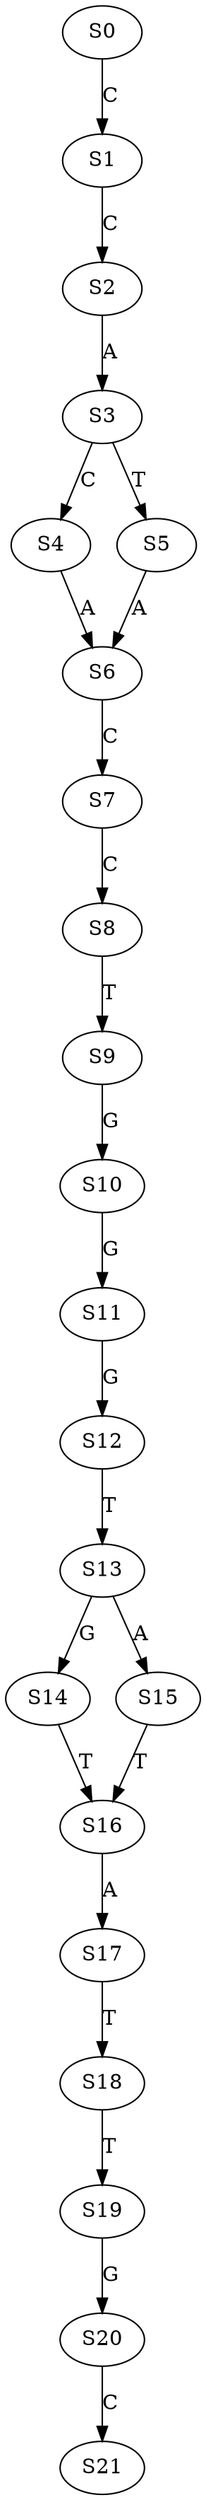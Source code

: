 strict digraph  {
	S0 -> S1 [ label = C ];
	S1 -> S2 [ label = C ];
	S2 -> S3 [ label = A ];
	S3 -> S4 [ label = C ];
	S3 -> S5 [ label = T ];
	S4 -> S6 [ label = A ];
	S5 -> S6 [ label = A ];
	S6 -> S7 [ label = C ];
	S7 -> S8 [ label = C ];
	S8 -> S9 [ label = T ];
	S9 -> S10 [ label = G ];
	S10 -> S11 [ label = G ];
	S11 -> S12 [ label = G ];
	S12 -> S13 [ label = T ];
	S13 -> S14 [ label = G ];
	S13 -> S15 [ label = A ];
	S14 -> S16 [ label = T ];
	S15 -> S16 [ label = T ];
	S16 -> S17 [ label = A ];
	S17 -> S18 [ label = T ];
	S18 -> S19 [ label = T ];
	S19 -> S20 [ label = G ];
	S20 -> S21 [ label = C ];
}
